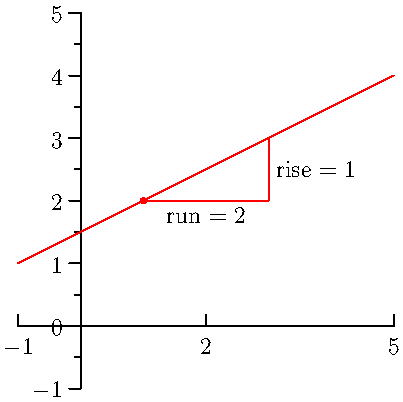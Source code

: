 import graph;

size (0,200);

real x0 = 1;
real y0 = 2;
real x1 = 3;
real y1 = 3;

real m = (y1-y0)/(x1-x0);

real f(real x) { return m*(x-x0) + y0; }

xaxis(xmin=-1,xmax=5,LeftTicks);
yaxis(ymin=-1,ymax=5,LeftTicks);

draw(graph(f,-1,5),red);

dot((x0,y0),red);
//dot((x1,y1),red);

draw((x0,y0)--(x1,y0)--(x1,y1),red);

// FIXME: damn, how can I use a variable here?
label("run $=2$", ((x0+x1)/2,y0), S);
label("rise $=1$", (x1,(y0+y1)/2), E);

